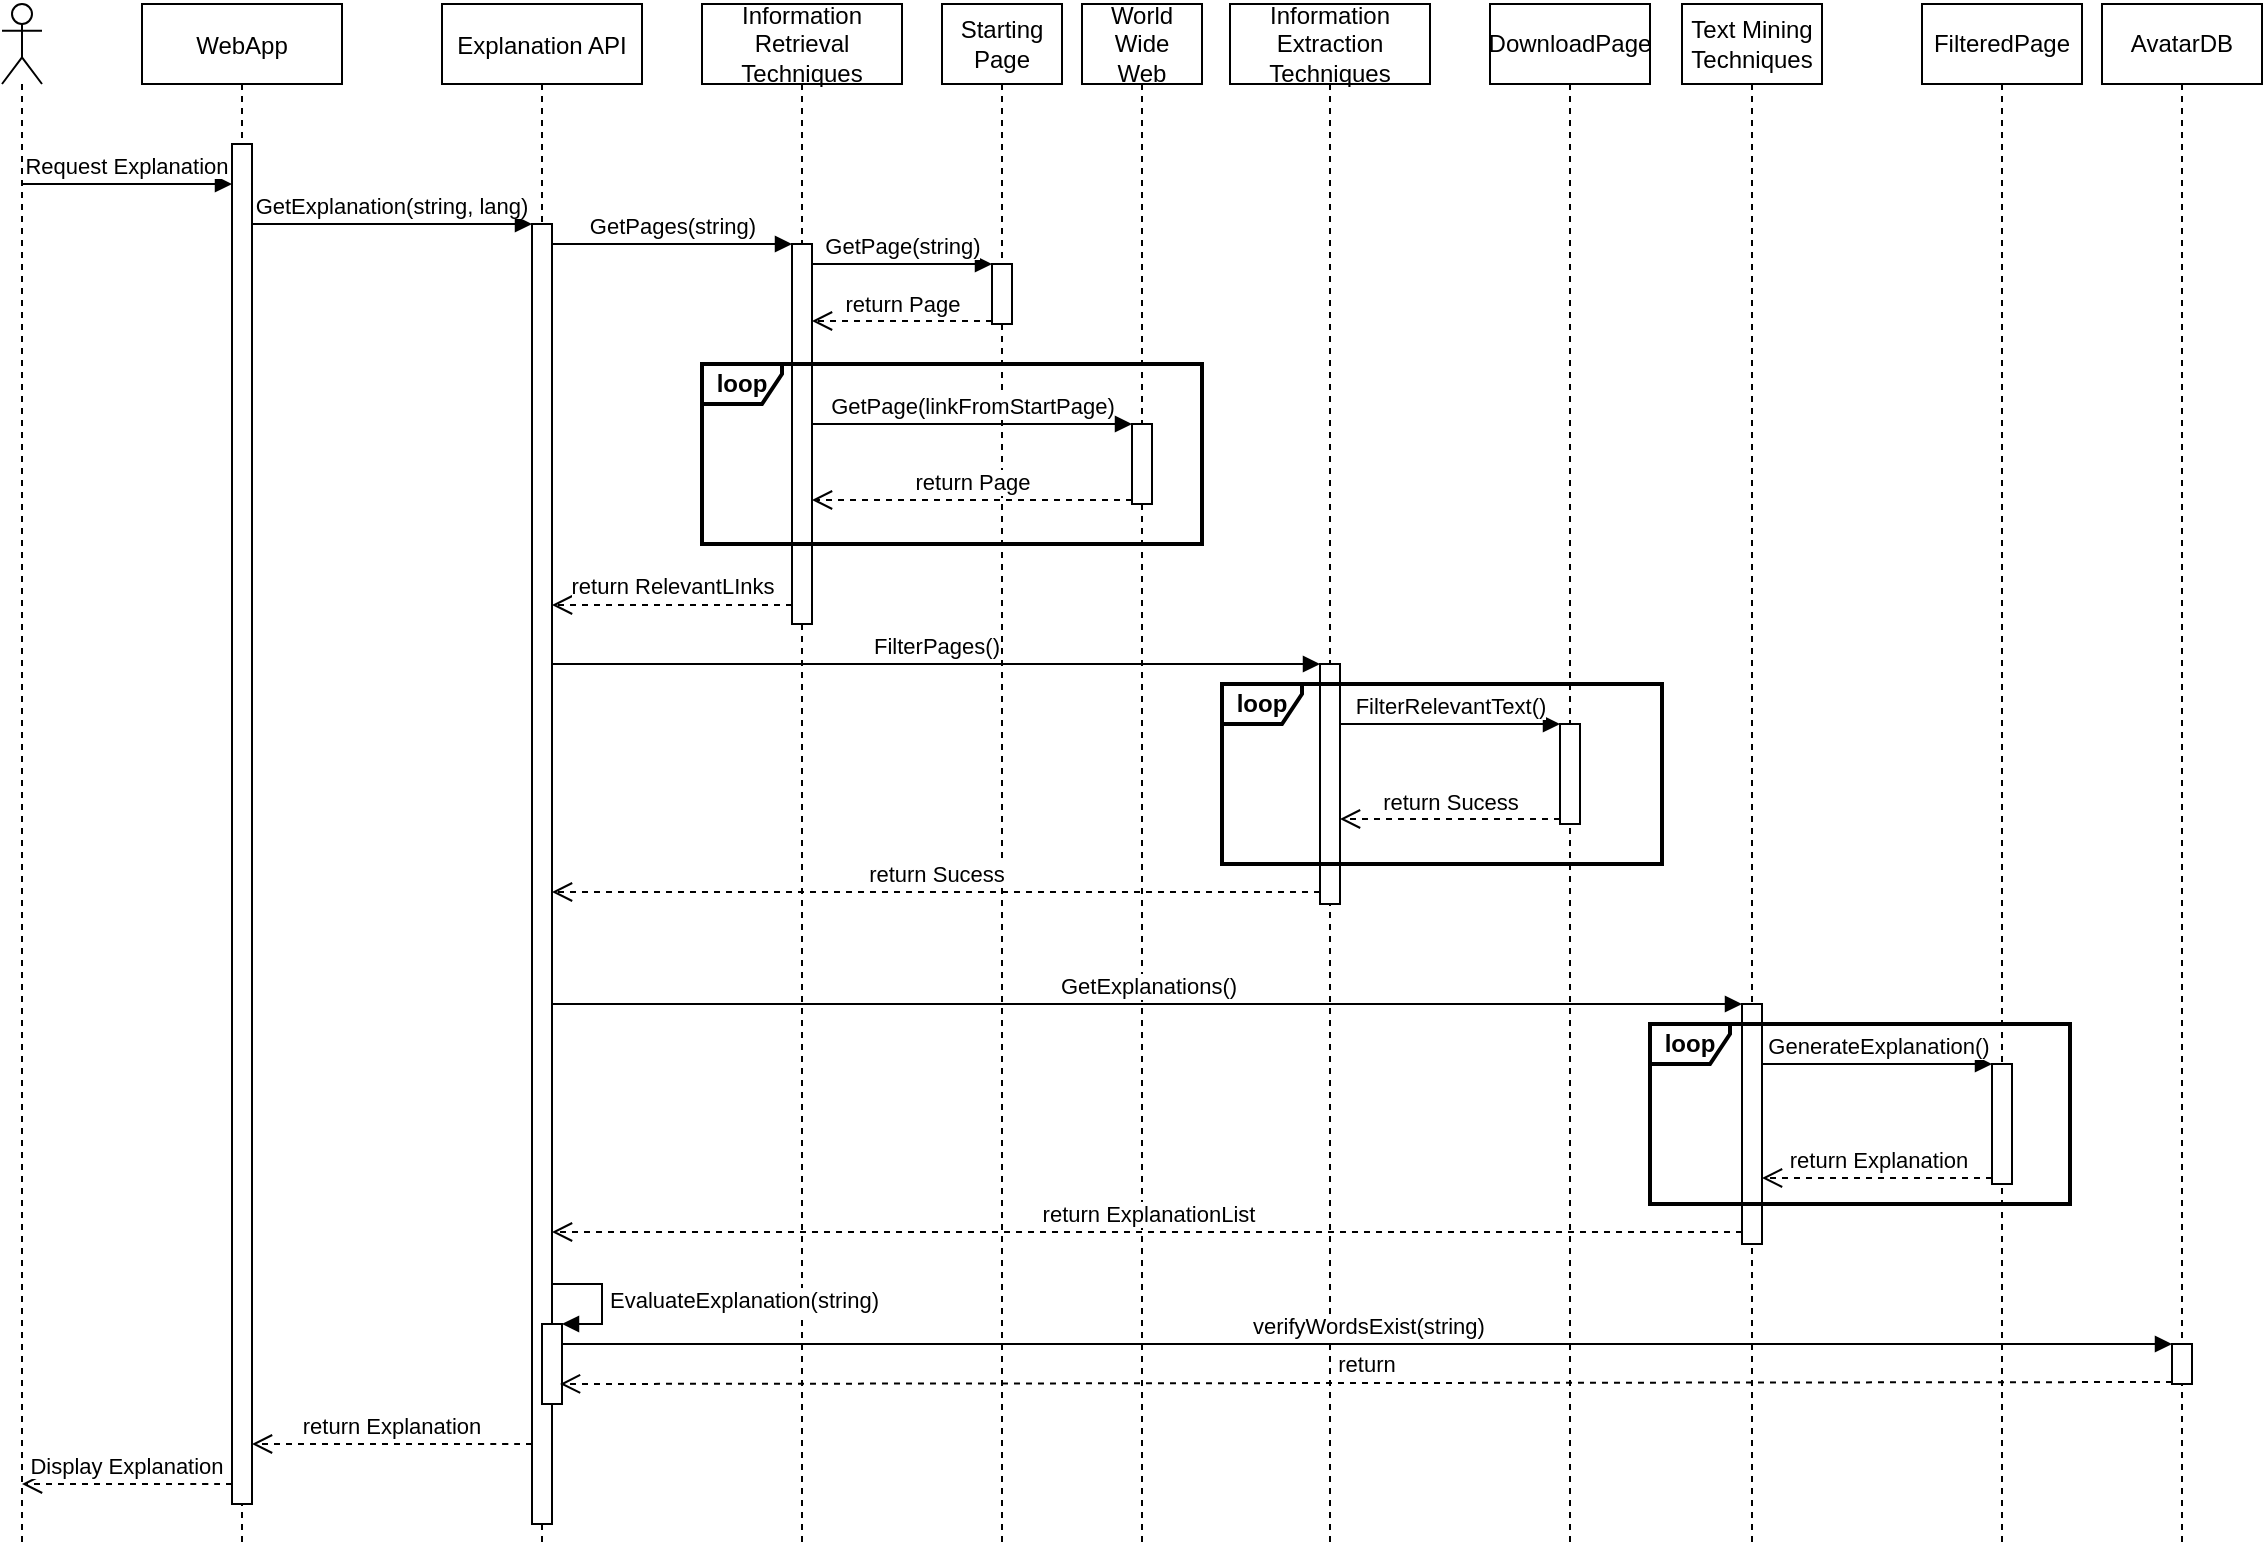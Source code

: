 <mxfile version="13.7.7" type="device"><diagram id="kgpKYQtTHZ0yAKxKKP6v" name="Page-1"><mxGraphModel dx="1422" dy="775" grid="1" gridSize="10" guides="1" tooltips="1" connect="1" arrows="1" fold="1" page="1" pageScale="1" pageWidth="1100" pageHeight="850" math="0" shadow="0"><root><mxCell id="0"/><mxCell id="1" parent="0"/><mxCell id="3nuBFxr9cyL0pnOWT2aG-1" value="WebApp" style="shape=umlLifeline;perimeter=lifelinePerimeter;container=1;collapsible=0;recursiveResize=0;rounded=0;shadow=0;strokeWidth=1;" parent="1" vertex="1"><mxGeometry x="90" y="80" width="100" height="770" as="geometry"/></mxCell><mxCell id="3nuBFxr9cyL0pnOWT2aG-2" value="" style="points=[];perimeter=orthogonalPerimeter;rounded=0;shadow=0;strokeWidth=1;" parent="3nuBFxr9cyL0pnOWT2aG-1" vertex="1"><mxGeometry x="45" y="70" width="10" height="680" as="geometry"/></mxCell><mxCell id="3nuBFxr9cyL0pnOWT2aG-5" value="Explanation API" style="shape=umlLifeline;perimeter=lifelinePerimeter;container=1;collapsible=0;recursiveResize=0;rounded=0;shadow=0;strokeWidth=1;" parent="1" vertex="1"><mxGeometry x="240" y="80" width="100" height="770" as="geometry"/></mxCell><mxCell id="3nuBFxr9cyL0pnOWT2aG-6" value="" style="points=[];perimeter=orthogonalPerimeter;rounded=0;shadow=0;strokeWidth=1;" parent="3nuBFxr9cyL0pnOWT2aG-5" vertex="1"><mxGeometry x="45" y="110" width="10" height="650" as="geometry"/></mxCell><mxCell id="3nuBFxr9cyL0pnOWT2aG-7" value="return Explanation" style="verticalAlign=bottom;endArrow=open;dashed=1;endSize=8;shadow=0;strokeWidth=1;" parent="1" source="3nuBFxr9cyL0pnOWT2aG-6" target="3nuBFxr9cyL0pnOWT2aG-2" edge="1"><mxGeometry relative="1" as="geometry"><mxPoint x="265" y="236" as="targetPoint"/><Array as="points"><mxPoint x="270" y="800"/></Array></mxGeometry></mxCell><mxCell id="3nuBFxr9cyL0pnOWT2aG-8" value="GetExplanation(string, lang)" style="verticalAlign=bottom;endArrow=block;entryX=0;entryY=0;shadow=0;strokeWidth=1;" parent="1" source="3nuBFxr9cyL0pnOWT2aG-2" target="3nuBFxr9cyL0pnOWT2aG-6" edge="1"><mxGeometry relative="1" as="geometry"><mxPoint x="265" y="160" as="sourcePoint"/></mxGeometry></mxCell><mxCell id="p8yf5OMEc5uxuksPVZm--1" value="" style="shape=umlLifeline;participant=umlActor;perimeter=lifelinePerimeter;whiteSpace=wrap;html=1;container=1;collapsible=0;recursiveResize=0;verticalAlign=top;spacingTop=36;outlineConnect=0;" parent="1" vertex="1"><mxGeometry x="20" y="80" width="20" height="770" as="geometry"/></mxCell><mxCell id="p8yf5OMEc5uxuksPVZm--3" value="&lt;div&gt;Starting&lt;/div&gt;&lt;div&gt;Page&lt;br&gt;&lt;/div&gt;" style="shape=umlLifeline;perimeter=lifelinePerimeter;whiteSpace=wrap;html=1;container=1;collapsible=0;recursiveResize=0;outlineConnect=0;" parent="1" vertex="1"><mxGeometry x="490" y="80" width="60" height="770" as="geometry"/></mxCell><mxCell id="p8yf5OMEc5uxuksPVZm--4" value="" style="html=1;points=[];perimeter=orthogonalPerimeter;" parent="p8yf5OMEc5uxuksPVZm--3" vertex="1"><mxGeometry x="25" y="130" width="10" height="30" as="geometry"/></mxCell><mxCell id="p8yf5OMEc5uxuksPVZm--6" value="return Page" style="html=1;verticalAlign=bottom;endArrow=open;dashed=1;endSize=8;exitX=0;exitY=0.95;" parent="1" source="p8yf5OMEc5uxuksPVZm--4" target="p8yf5OMEc5uxuksPVZm--12" edge="1"><mxGeometry relative="1" as="geometry"><mxPoint x="490" y="271" as="targetPoint"/></mxGeometry></mxCell><mxCell id="p8yf5OMEc5uxuksPVZm--5" value="GetPage(string)" style="html=1;verticalAlign=bottom;endArrow=block;entryX=0;entryY=0;" parent="1" source="p8yf5OMEc5uxuksPVZm--12" target="p8yf5OMEc5uxuksPVZm--4" edge="1"><mxGeometry relative="1" as="geometry"><mxPoint x="470" y="195" as="sourcePoint"/></mxGeometry></mxCell><mxCell id="p8yf5OMEc5uxuksPVZm--7" value="&lt;div&gt;World&lt;/div&gt;&lt;div&gt;Wide&lt;/div&gt;&lt;div&gt;Web&lt;/div&gt;" style="shape=umlLifeline;perimeter=lifelinePerimeter;whiteSpace=wrap;html=1;container=1;collapsible=0;recursiveResize=0;outlineConnect=0;" parent="1" vertex="1"><mxGeometry x="560" y="80" width="60" height="770" as="geometry"/></mxCell><mxCell id="p8yf5OMEc5uxuksPVZm--8" value="" style="html=1;points=[];perimeter=orthogonalPerimeter;" parent="p8yf5OMEc5uxuksPVZm--7" vertex="1"><mxGeometry x="25" y="210" width="10" height="40" as="geometry"/></mxCell><mxCell id="p8yf5OMEc5uxuksPVZm--9" value="GetPage(linkFromStartPage)" style="html=1;verticalAlign=bottom;endArrow=block;entryX=0;entryY=0;" parent="1" target="p8yf5OMEc5uxuksPVZm--8" edge="1"><mxGeometry relative="1" as="geometry"><mxPoint x="425" y="290" as="sourcePoint"/></mxGeometry></mxCell><mxCell id="p8yf5OMEc5uxuksPVZm--11" value="&lt;div&gt;Information Retrieval Techniques&lt;/div&gt;" style="shape=umlLifeline;perimeter=lifelinePerimeter;whiteSpace=wrap;html=1;container=1;collapsible=0;recursiveResize=0;outlineConnect=0;" parent="1" vertex="1"><mxGeometry x="370" y="80" width="100" height="770" as="geometry"/></mxCell><mxCell id="p8yf5OMEc5uxuksPVZm--12" value="" style="html=1;points=[];perimeter=orthogonalPerimeter;" parent="p8yf5OMEc5uxuksPVZm--11" vertex="1"><mxGeometry x="45" y="120" width="10" height="190" as="geometry"/></mxCell><mxCell id="p8yf5OMEc5uxuksPVZm--13" value="GetPages(string)" style="html=1;verticalAlign=bottom;endArrow=block;entryX=0;entryY=0;" parent="1" source="3nuBFxr9cyL0pnOWT2aG-6" target="p8yf5OMEc5uxuksPVZm--12" edge="1"><mxGeometry relative="1" as="geometry"><mxPoint x="310" y="185" as="sourcePoint"/></mxGeometry></mxCell><mxCell id="p8yf5OMEc5uxuksPVZm--14" value="return RelevantLInks" style="html=1;verticalAlign=bottom;endArrow=open;dashed=1;endSize=8;exitX=0;exitY=0.95;" parent="1" source="p8yf5OMEc5uxuksPVZm--12" target="3nuBFxr9cyL0pnOWT2aG-6" edge="1"><mxGeometry relative="1" as="geometry"><mxPoint x="320" y="270" as="targetPoint"/></mxGeometry></mxCell><mxCell id="p8yf5OMEc5uxuksPVZm--10" value="return Page" style="html=1;verticalAlign=bottom;endArrow=open;dashed=1;endSize=8;exitX=0;exitY=0.95;" parent="1" source="p8yf5OMEc5uxuksPVZm--8" edge="1"><mxGeometry relative="1" as="geometry"><mxPoint x="425" y="328" as="targetPoint"/></mxGeometry></mxCell><mxCell id="p8yf5OMEc5uxuksPVZm--16" value="Information Extraction Techniques" style="shape=umlLifeline;perimeter=lifelinePerimeter;whiteSpace=wrap;html=1;container=1;collapsible=0;recursiveResize=0;outlineConnect=0;" parent="1" vertex="1"><mxGeometry x="634" y="80" width="100" height="770" as="geometry"/></mxCell><mxCell id="p8yf5OMEc5uxuksPVZm--17" value="" style="html=1;points=[];perimeter=orthogonalPerimeter;" parent="p8yf5OMEc5uxuksPVZm--16" vertex="1"><mxGeometry x="45" y="330" width="10" height="120" as="geometry"/></mxCell><mxCell id="p8yf5OMEc5uxuksPVZm--18" value="FilterPages()" style="html=1;verticalAlign=bottom;endArrow=block;entryX=0;entryY=0;" parent="1" source="3nuBFxr9cyL0pnOWT2aG-6" target="p8yf5OMEc5uxuksPVZm--17" edge="1"><mxGeometry relative="1" as="geometry"><mxPoint x="750" y="470" as="sourcePoint"/></mxGeometry></mxCell><mxCell id="p8yf5OMEc5uxuksPVZm--19" value="return Sucess" style="html=1;verticalAlign=bottom;endArrow=open;dashed=1;endSize=8;exitX=0;exitY=0.95;" parent="1" source="p8yf5OMEc5uxuksPVZm--17" target="3nuBFxr9cyL0pnOWT2aG-6" edge="1"><mxGeometry relative="1" as="geometry"><mxPoint x="310" y="565" as="targetPoint"/></mxGeometry></mxCell><mxCell id="p8yf5OMEc5uxuksPVZm--21" value="DownloadPage" style="shape=umlLifeline;perimeter=lifelinePerimeter;whiteSpace=wrap;html=1;container=1;collapsible=0;recursiveResize=0;outlineConnect=0;" parent="1" vertex="1"><mxGeometry x="764" y="80" width="80" height="770" as="geometry"/></mxCell><mxCell id="p8yf5OMEc5uxuksPVZm--22" value="" style="html=1;points=[];perimeter=orthogonalPerimeter;" parent="p8yf5OMEc5uxuksPVZm--21" vertex="1"><mxGeometry x="35" y="360" width="10" height="50" as="geometry"/></mxCell><mxCell id="p8yf5OMEc5uxuksPVZm--23" value="FilterRelevantText()" style="html=1;verticalAlign=bottom;endArrow=block;entryX=0;entryY=0;" parent="1" source="p8yf5OMEc5uxuksPVZm--17" target="p8yf5OMEc5uxuksPVZm--22" edge="1"><mxGeometry relative="1" as="geometry"><mxPoint x="870" y="420" as="sourcePoint"/></mxGeometry></mxCell><mxCell id="p8yf5OMEc5uxuksPVZm--24" value="return Sucess" style="html=1;verticalAlign=bottom;endArrow=open;dashed=1;endSize=8;exitX=0;exitY=0.95;" parent="1" source="p8yf5OMEc5uxuksPVZm--22" target="p8yf5OMEc5uxuksPVZm--17" edge="1"><mxGeometry relative="1" as="geometry"><mxPoint x="870" y="496" as="targetPoint"/></mxGeometry></mxCell><mxCell id="p8yf5OMEc5uxuksPVZm--26" value="Text Mining Techniques" style="shape=umlLifeline;perimeter=lifelinePerimeter;whiteSpace=wrap;html=1;container=1;collapsible=0;recursiveResize=0;outlineConnect=0;" parent="1" vertex="1"><mxGeometry x="860" y="80" width="70" height="770" as="geometry"/></mxCell><mxCell id="p8yf5OMEc5uxuksPVZm--28" value="" style="html=1;points=[];perimeter=orthogonalPerimeter;" parent="p8yf5OMEc5uxuksPVZm--26" vertex="1"><mxGeometry x="30" y="500" width="10" height="120" as="geometry"/></mxCell><mxCell id="p8yf5OMEc5uxuksPVZm--27" value="FilteredPage" style="shape=umlLifeline;perimeter=lifelinePerimeter;whiteSpace=wrap;html=1;container=1;collapsible=0;recursiveResize=0;outlineConnect=0;" parent="1" vertex="1"><mxGeometry x="980" y="80" width="80" height="770" as="geometry"/></mxCell><mxCell id="p8yf5OMEc5uxuksPVZm--31" value="" style="html=1;points=[];perimeter=orthogonalPerimeter;" parent="p8yf5OMEc5uxuksPVZm--27" vertex="1"><mxGeometry x="35" y="530" width="10" height="60" as="geometry"/></mxCell><mxCell id="p8yf5OMEc5uxuksPVZm--29" value="GetExplanations()" style="html=1;verticalAlign=bottom;endArrow=block;entryX=0;entryY=0;" parent="1" source="3nuBFxr9cyL0pnOWT2aG-6" target="p8yf5OMEc5uxuksPVZm--28" edge="1"><mxGeometry relative="1" as="geometry"><mxPoint x="1020" y="630" as="sourcePoint"/></mxGeometry></mxCell><mxCell id="p8yf5OMEc5uxuksPVZm--30" value="return ExplanationList" style="html=1;verticalAlign=bottom;endArrow=open;dashed=1;endSize=8;exitX=0;exitY=0.95;" parent="1" source="p8yf5OMEc5uxuksPVZm--28" target="3nuBFxr9cyL0pnOWT2aG-6" edge="1"><mxGeometry relative="1" as="geometry"><mxPoint x="1020" y="706" as="targetPoint"/></mxGeometry></mxCell><mxCell id="p8yf5OMEc5uxuksPVZm--32" value="GenerateExplanation()" style="html=1;verticalAlign=bottom;endArrow=block;entryX=0;entryY=0;" parent="1" source="p8yf5OMEc5uxuksPVZm--28" target="p8yf5OMEc5uxuksPVZm--31" edge="1"><mxGeometry relative="1" as="geometry"><mxPoint x="1110" y="608" as="sourcePoint"/></mxGeometry></mxCell><mxCell id="p8yf5OMEc5uxuksPVZm--33" value="return Explanation" style="html=1;verticalAlign=bottom;endArrow=open;dashed=1;endSize=8;exitX=0;exitY=0.95;" parent="1" source="p8yf5OMEc5uxuksPVZm--31" target="p8yf5OMEc5uxuksPVZm--28" edge="1"><mxGeometry relative="1" as="geometry"><mxPoint x="1160" y="676" as="targetPoint"/></mxGeometry></mxCell><mxCell id="p8yf5OMEc5uxuksPVZm--40" value="" style="html=1;points=[];perimeter=orthogonalPerimeter;" parent="1" vertex="1"><mxGeometry x="290" y="740" width="10" height="40" as="geometry"/></mxCell><mxCell id="p8yf5OMEc5uxuksPVZm--41" value="EvaluateExplanation(string)" style="edgeStyle=orthogonalEdgeStyle;html=1;align=left;spacingLeft=2;endArrow=block;rounded=0;entryX=1;entryY=0;" parent="1" target="p8yf5OMEc5uxuksPVZm--40" edge="1"><mxGeometry relative="1" as="geometry"><mxPoint x="295" y="720" as="sourcePoint"/><Array as="points"><mxPoint x="320" y="720"/></Array></mxGeometry></mxCell><mxCell id="p8yf5OMEc5uxuksPVZm--42" value="AvatarDB" style="shape=umlLifeline;perimeter=lifelinePerimeter;whiteSpace=wrap;html=1;container=1;collapsible=0;recursiveResize=0;outlineConnect=0;" parent="1" vertex="1"><mxGeometry x="1070" y="80" width="80" height="770" as="geometry"/></mxCell><mxCell id="p8yf5OMEc5uxuksPVZm--43" value="" style="html=1;points=[];perimeter=orthogonalPerimeter;" parent="p8yf5OMEc5uxuksPVZm--42" vertex="1"><mxGeometry x="35" y="670" width="10" height="20" as="geometry"/></mxCell><mxCell id="p8yf5OMEc5uxuksPVZm--44" value="verifyWordsExist(string)" style="html=1;verticalAlign=bottom;endArrow=block;entryX=0;entryY=0;exitX=1;exitY=0.25;exitDx=0;exitDy=0;exitPerimeter=0;" parent="1" source="p8yf5OMEc5uxuksPVZm--40" target="p8yf5OMEc5uxuksPVZm--43" edge="1"><mxGeometry relative="1" as="geometry"><mxPoint x="334" y="751" as="sourcePoint"/></mxGeometry></mxCell><mxCell id="p8yf5OMEc5uxuksPVZm--45" value="return" style="html=1;verticalAlign=bottom;endArrow=open;dashed=1;endSize=8;exitX=0;exitY=0.95;entryX=0.9;entryY=0.75;entryDx=0;entryDy=0;entryPerimeter=0;" parent="1" source="p8yf5OMEc5uxuksPVZm--43" target="p8yf5OMEc5uxuksPVZm--40" edge="1"><mxGeometry relative="1" as="geometry"><mxPoint x="340" y="773" as="targetPoint"/></mxGeometry></mxCell><mxCell id="p8yf5OMEc5uxuksPVZm--46" value="Display Explanation" style="verticalAlign=bottom;endArrow=open;dashed=1;endSize=8;shadow=0;strokeWidth=1;" parent="1" source="3nuBFxr9cyL0pnOWT2aG-2" target="p8yf5OMEc5uxuksPVZm--1" edge="1"><mxGeometry relative="1" as="geometry"><mxPoint x="75" y="830" as="targetPoint"/><mxPoint x="140" y="830" as="sourcePoint"/><Array as="points"><mxPoint x="120" y="820"/></Array></mxGeometry></mxCell><mxCell id="p8yf5OMEc5uxuksPVZm--47" value="Request Explanation" style="verticalAlign=bottom;endArrow=block;shadow=0;strokeWidth=1;" parent="1" source="p8yf5OMEc5uxuksPVZm--1" target="3nuBFxr9cyL0pnOWT2aG-2" edge="1"><mxGeometry relative="1" as="geometry"><mxPoint x="-20" y="180.0" as="sourcePoint"/><mxPoint x="140" y="180" as="targetPoint"/><Array as="points"><mxPoint x="120" y="170"/></Array></mxGeometry></mxCell><mxCell id="p8yf5OMEc5uxuksPVZm--36" value="loop" style="shape=umlFrame;whiteSpace=wrap;html=1;width=40;height=20;fontStyle=1;strokeWidth=2;" parent="1" vertex="1"><mxGeometry x="844" y="590" width="210" height="90" as="geometry"/></mxCell><mxCell id="p8yf5OMEc5uxuksPVZm--25" value="loop" style="shape=umlFrame;whiteSpace=wrap;html=1;width=40;height=20;strokeWidth=2;fontStyle=1" parent="1" vertex="1"><mxGeometry x="630" y="420" width="220" height="90" as="geometry"/></mxCell><mxCell id="p8yf5OMEc5uxuksPVZm--15" value="loop" style="shape=umlFrame;whiteSpace=wrap;html=1;width=40;height=20;fontStyle=1;strokeWidth=2;" parent="1" vertex="1"><mxGeometry x="370" y="260" width="250" height="90" as="geometry"/></mxCell></root></mxGraphModel></diagram></mxfile>